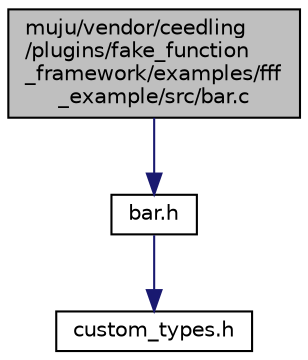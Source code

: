 digraph "muju/vendor/ceedling/plugins/fake_function_framework/examples/fff_example/src/bar.c"
{
  edge [fontname="Helvetica",fontsize="10",labelfontname="Helvetica",labelfontsize="10"];
  node [fontname="Helvetica",fontsize="10",shape=record];
  Node0 [label="muju/vendor/ceedling\l/plugins/fake_function\l_framework/examples/fff\l_example/src/bar.c",height=0.2,width=0.4,color="black", fillcolor="grey75", style="filled", fontcolor="black"];
  Node0 -> Node1 [color="midnightblue",fontsize="10",style="solid",fontname="Helvetica"];
  Node1 [label="bar.h",height=0.2,width=0.4,color="black", fillcolor="white", style="filled",URL="$bar_8h.html"];
  Node1 -> Node2 [color="midnightblue",fontsize="10",style="solid",fontname="Helvetica"];
  Node2 [label="custom_types.h",height=0.2,width=0.4,color="black", fillcolor="white", style="filled",URL="$custom__types_8h.html"];
}
